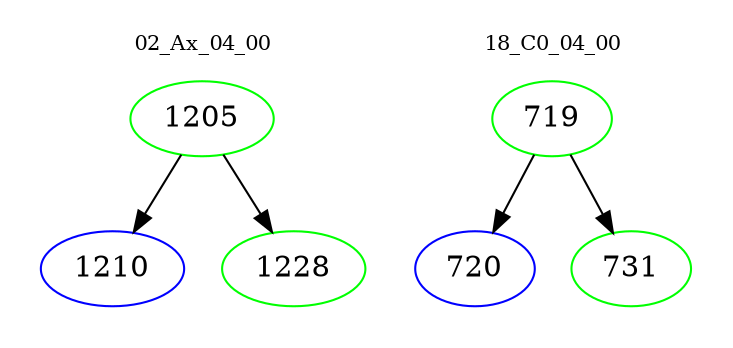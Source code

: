 digraph{
subgraph cluster_0 {
color = white
label = "02_Ax_04_00";
fontsize=10;
T0_1205 [label="1205", color="green"]
T0_1205 -> T0_1210 [color="black"]
T0_1210 [label="1210", color="blue"]
T0_1205 -> T0_1228 [color="black"]
T0_1228 [label="1228", color="green"]
}
subgraph cluster_1 {
color = white
label = "18_C0_04_00";
fontsize=10;
T1_719 [label="719", color="green"]
T1_719 -> T1_720 [color="black"]
T1_720 [label="720", color="blue"]
T1_719 -> T1_731 [color="black"]
T1_731 [label="731", color="green"]
}
}
